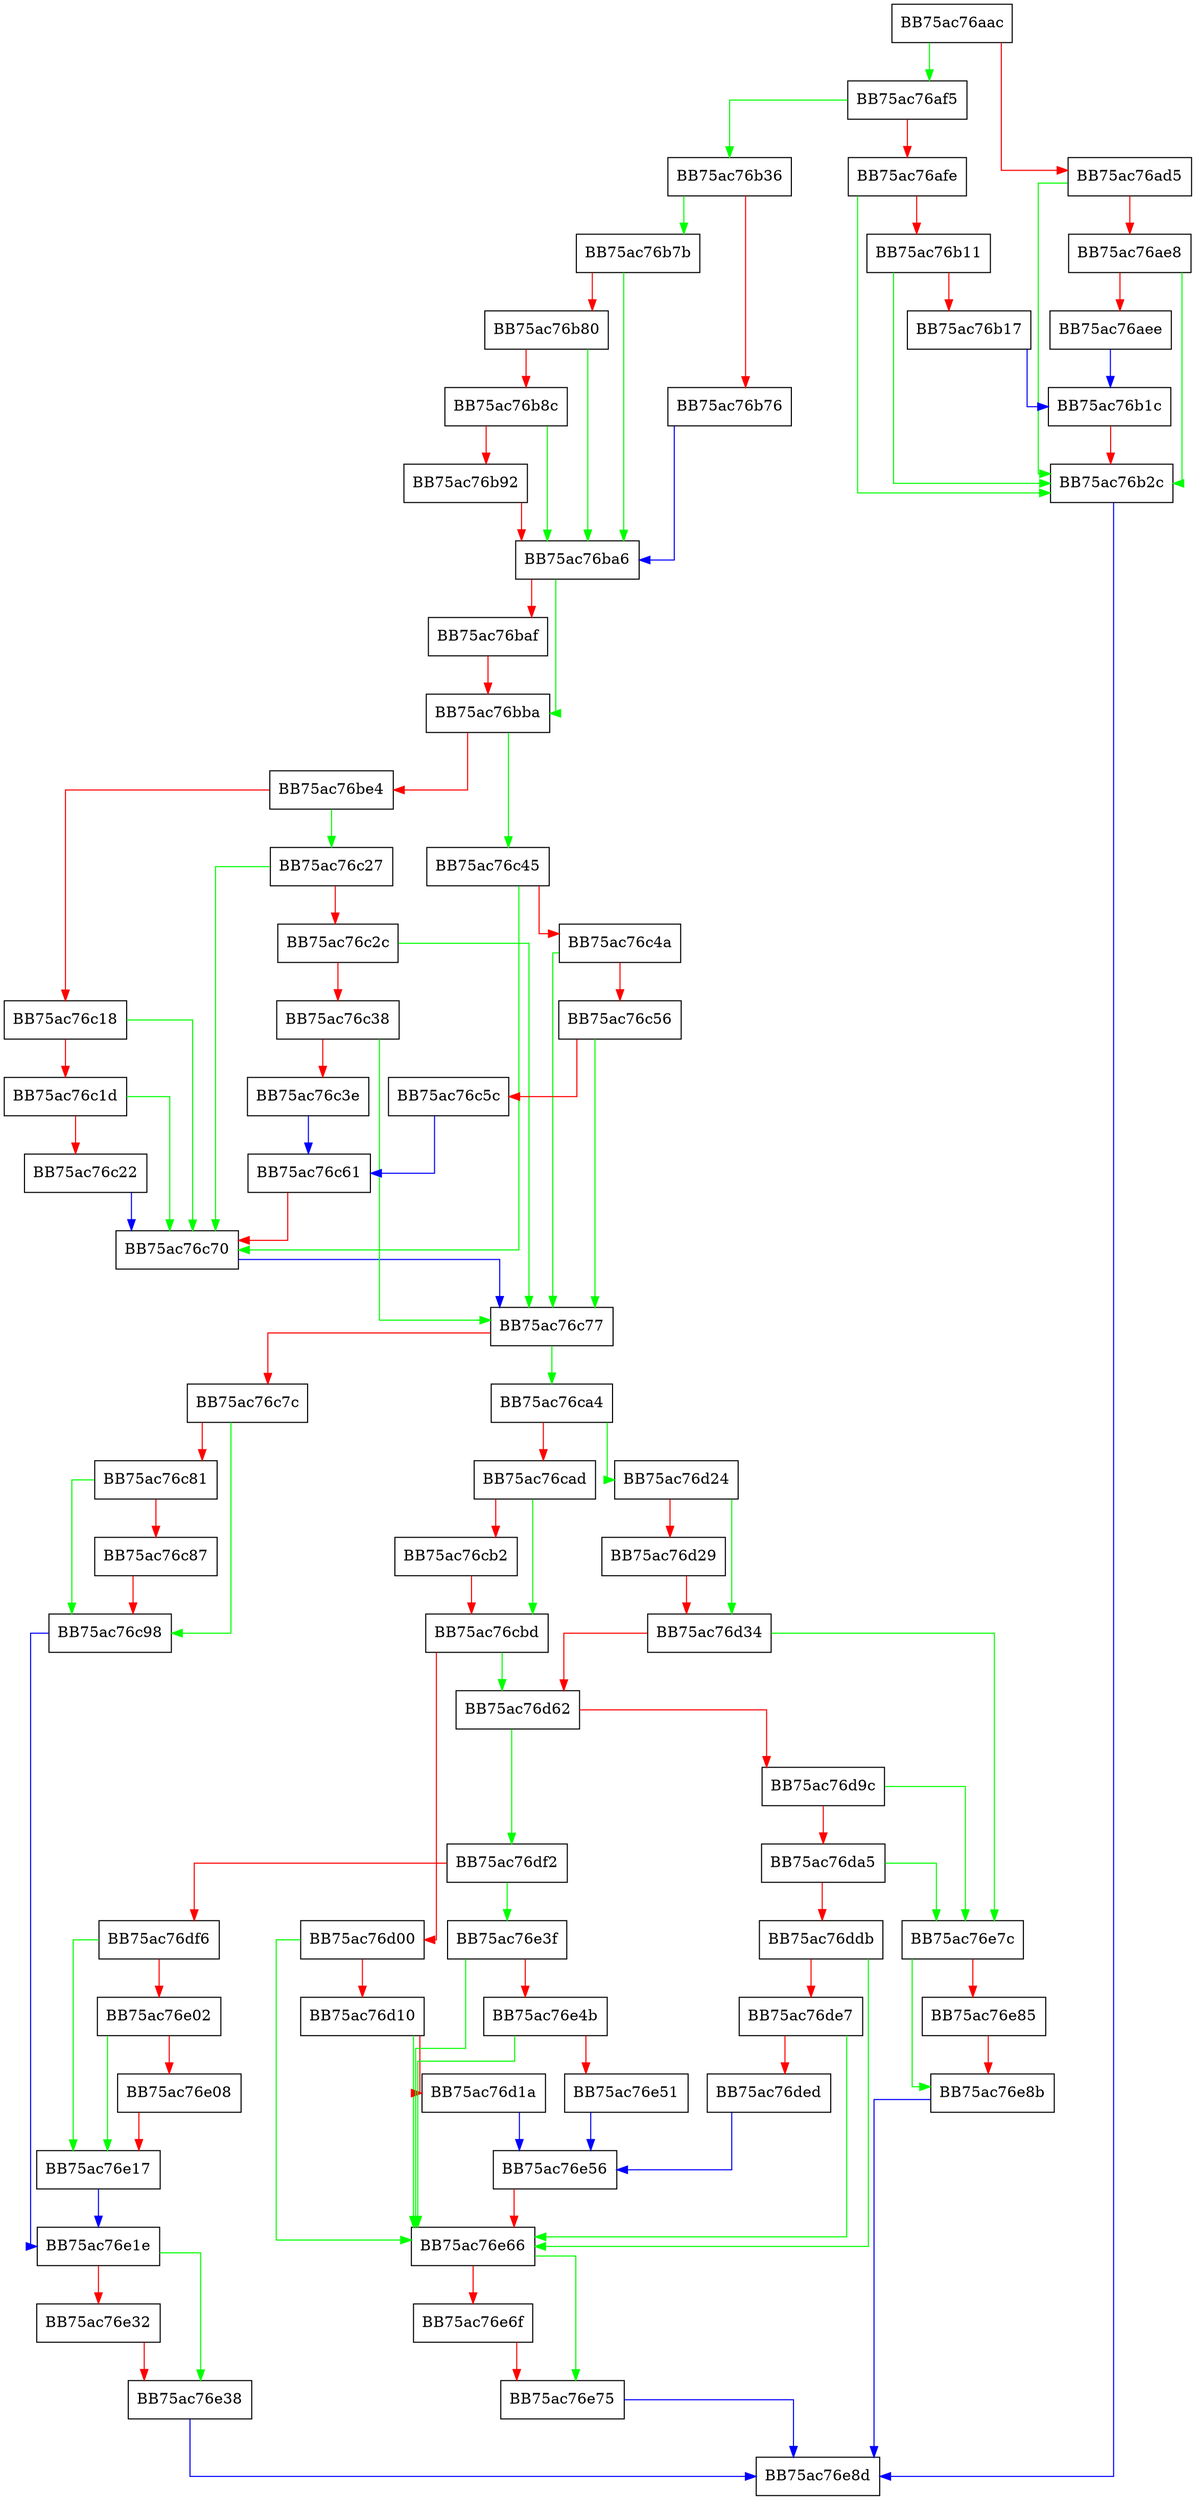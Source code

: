 digraph FfrPreFilter {
  node [shape="box"];
  graph [splines=ortho];
  BB75ac76aac -> BB75ac76af5 [color="green"];
  BB75ac76aac -> BB75ac76ad5 [color="red"];
  BB75ac76ad5 -> BB75ac76b2c [color="green"];
  BB75ac76ad5 -> BB75ac76ae8 [color="red"];
  BB75ac76ae8 -> BB75ac76b2c [color="green"];
  BB75ac76ae8 -> BB75ac76aee [color="red"];
  BB75ac76aee -> BB75ac76b1c [color="blue"];
  BB75ac76af5 -> BB75ac76b36 [color="green"];
  BB75ac76af5 -> BB75ac76afe [color="red"];
  BB75ac76afe -> BB75ac76b2c [color="green"];
  BB75ac76afe -> BB75ac76b11 [color="red"];
  BB75ac76b11 -> BB75ac76b2c [color="green"];
  BB75ac76b11 -> BB75ac76b17 [color="red"];
  BB75ac76b17 -> BB75ac76b1c [color="blue"];
  BB75ac76b1c -> BB75ac76b2c [color="red"];
  BB75ac76b2c -> BB75ac76e8d [color="blue"];
  BB75ac76b36 -> BB75ac76b7b [color="green"];
  BB75ac76b36 -> BB75ac76b76 [color="red"];
  BB75ac76b76 -> BB75ac76ba6 [color="blue"];
  BB75ac76b7b -> BB75ac76ba6 [color="green"];
  BB75ac76b7b -> BB75ac76b80 [color="red"];
  BB75ac76b80 -> BB75ac76ba6 [color="green"];
  BB75ac76b80 -> BB75ac76b8c [color="red"];
  BB75ac76b8c -> BB75ac76ba6 [color="green"];
  BB75ac76b8c -> BB75ac76b92 [color="red"];
  BB75ac76b92 -> BB75ac76ba6 [color="red"];
  BB75ac76ba6 -> BB75ac76bba [color="green"];
  BB75ac76ba6 -> BB75ac76baf [color="red"];
  BB75ac76baf -> BB75ac76bba [color="red"];
  BB75ac76bba -> BB75ac76c45 [color="green"];
  BB75ac76bba -> BB75ac76be4 [color="red"];
  BB75ac76be4 -> BB75ac76c27 [color="green"];
  BB75ac76be4 -> BB75ac76c18 [color="red"];
  BB75ac76c18 -> BB75ac76c70 [color="green"];
  BB75ac76c18 -> BB75ac76c1d [color="red"];
  BB75ac76c1d -> BB75ac76c70 [color="green"];
  BB75ac76c1d -> BB75ac76c22 [color="red"];
  BB75ac76c22 -> BB75ac76c70 [color="blue"];
  BB75ac76c27 -> BB75ac76c70 [color="green"];
  BB75ac76c27 -> BB75ac76c2c [color="red"];
  BB75ac76c2c -> BB75ac76c77 [color="green"];
  BB75ac76c2c -> BB75ac76c38 [color="red"];
  BB75ac76c38 -> BB75ac76c77 [color="green"];
  BB75ac76c38 -> BB75ac76c3e [color="red"];
  BB75ac76c3e -> BB75ac76c61 [color="blue"];
  BB75ac76c45 -> BB75ac76c70 [color="green"];
  BB75ac76c45 -> BB75ac76c4a [color="red"];
  BB75ac76c4a -> BB75ac76c77 [color="green"];
  BB75ac76c4a -> BB75ac76c56 [color="red"];
  BB75ac76c56 -> BB75ac76c77 [color="green"];
  BB75ac76c56 -> BB75ac76c5c [color="red"];
  BB75ac76c5c -> BB75ac76c61 [color="blue"];
  BB75ac76c61 -> BB75ac76c70 [color="red"];
  BB75ac76c70 -> BB75ac76c77 [color="blue"];
  BB75ac76c77 -> BB75ac76ca4 [color="green"];
  BB75ac76c77 -> BB75ac76c7c [color="red"];
  BB75ac76c7c -> BB75ac76c98 [color="green"];
  BB75ac76c7c -> BB75ac76c81 [color="red"];
  BB75ac76c81 -> BB75ac76c98 [color="green"];
  BB75ac76c81 -> BB75ac76c87 [color="red"];
  BB75ac76c87 -> BB75ac76c98 [color="red"];
  BB75ac76c98 -> BB75ac76e1e [color="blue"];
  BB75ac76ca4 -> BB75ac76d24 [color="green"];
  BB75ac76ca4 -> BB75ac76cad [color="red"];
  BB75ac76cad -> BB75ac76cbd [color="green"];
  BB75ac76cad -> BB75ac76cb2 [color="red"];
  BB75ac76cb2 -> BB75ac76cbd [color="red"];
  BB75ac76cbd -> BB75ac76d62 [color="green"];
  BB75ac76cbd -> BB75ac76d00 [color="red"];
  BB75ac76d00 -> BB75ac76e66 [color="green"];
  BB75ac76d00 -> BB75ac76d10 [color="red"];
  BB75ac76d10 -> BB75ac76e66 [color="green"];
  BB75ac76d10 -> BB75ac76d1a [color="red"];
  BB75ac76d1a -> BB75ac76e56 [color="blue"];
  BB75ac76d24 -> BB75ac76d34 [color="green"];
  BB75ac76d24 -> BB75ac76d29 [color="red"];
  BB75ac76d29 -> BB75ac76d34 [color="red"];
  BB75ac76d34 -> BB75ac76e7c [color="green"];
  BB75ac76d34 -> BB75ac76d62 [color="red"];
  BB75ac76d62 -> BB75ac76df2 [color="green"];
  BB75ac76d62 -> BB75ac76d9c [color="red"];
  BB75ac76d9c -> BB75ac76e7c [color="green"];
  BB75ac76d9c -> BB75ac76da5 [color="red"];
  BB75ac76da5 -> BB75ac76e7c [color="green"];
  BB75ac76da5 -> BB75ac76ddb [color="red"];
  BB75ac76ddb -> BB75ac76e66 [color="green"];
  BB75ac76ddb -> BB75ac76de7 [color="red"];
  BB75ac76de7 -> BB75ac76e66 [color="green"];
  BB75ac76de7 -> BB75ac76ded [color="red"];
  BB75ac76ded -> BB75ac76e56 [color="blue"];
  BB75ac76df2 -> BB75ac76e3f [color="green"];
  BB75ac76df2 -> BB75ac76df6 [color="red"];
  BB75ac76df6 -> BB75ac76e17 [color="green"];
  BB75ac76df6 -> BB75ac76e02 [color="red"];
  BB75ac76e02 -> BB75ac76e17 [color="green"];
  BB75ac76e02 -> BB75ac76e08 [color="red"];
  BB75ac76e08 -> BB75ac76e17 [color="red"];
  BB75ac76e17 -> BB75ac76e1e [color="blue"];
  BB75ac76e1e -> BB75ac76e38 [color="green"];
  BB75ac76e1e -> BB75ac76e32 [color="red"];
  BB75ac76e32 -> BB75ac76e38 [color="red"];
  BB75ac76e38 -> BB75ac76e8d [color="blue"];
  BB75ac76e3f -> BB75ac76e66 [color="green"];
  BB75ac76e3f -> BB75ac76e4b [color="red"];
  BB75ac76e4b -> BB75ac76e66 [color="green"];
  BB75ac76e4b -> BB75ac76e51 [color="red"];
  BB75ac76e51 -> BB75ac76e56 [color="blue"];
  BB75ac76e56 -> BB75ac76e66 [color="red"];
  BB75ac76e66 -> BB75ac76e75 [color="green"];
  BB75ac76e66 -> BB75ac76e6f [color="red"];
  BB75ac76e6f -> BB75ac76e75 [color="red"];
  BB75ac76e75 -> BB75ac76e8d [color="blue"];
  BB75ac76e7c -> BB75ac76e8b [color="green"];
  BB75ac76e7c -> BB75ac76e85 [color="red"];
  BB75ac76e85 -> BB75ac76e8b [color="red"];
  BB75ac76e8b -> BB75ac76e8d [color="blue"];
}